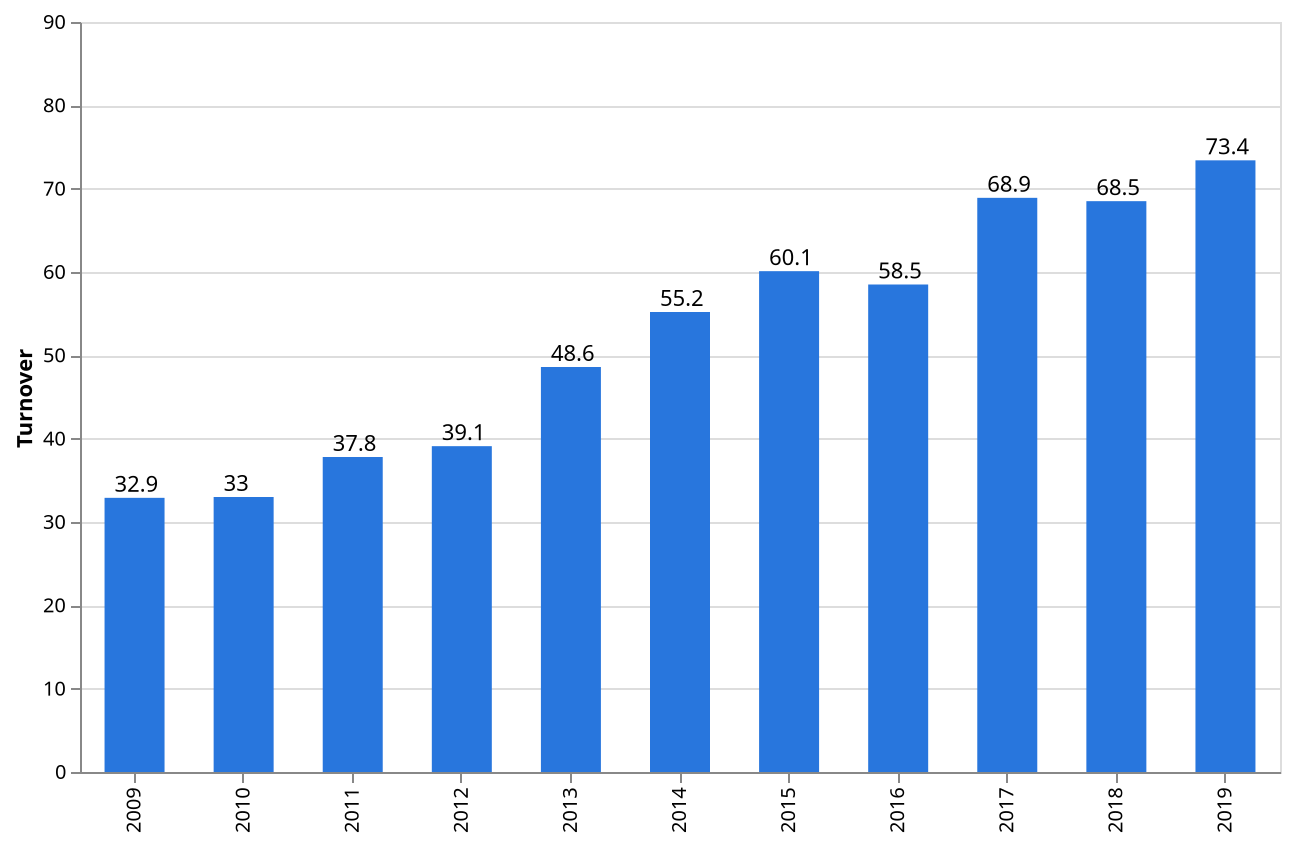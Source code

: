 {
  "$schema": "https://vega.github.io/schema/vega-lite/v4.json",
  "vconcat": [
    {
      "width": 600,
      "height": 375,
      "data": {
        "values": [
          { "Year": "2009", "Turnover": 32.9 },
          { "Year": "2010", "Turnover": 33 },
          { "Year": "2011", "Turnover": 37.8 },
          { "Year": "2012", "Turnover": 39.1 },
          { "Year": "2013", "Turnover": 48.6 },
          { "Year": "2014", "Turnover": 55.2 },
          { "Year": "2015", "Turnover": 60.1 },
          { "Year": "2016", "Turnover": 58.5 },
          { "Year": "2017", "Turnover": 68.9 },
          { "Year": "2018", "Turnover": 68.5 },
          { "Year": "2019", "Turnover": 73.4 }
        ]
      },
      "encoding": {
        "y": {
          "field": "Turnover",
          "type": "quantitative",
          "axis": {
            "grid": true,
            "tickCount": 10,
            "scale": { "domain": [0, 100] }
          },
          "scale": { "domain": [0, 90] }
        },
        "x": {
          "field": "Year",
          "type": "nominal",
          "axis": { "grid": false, "title": "" }
        }
      },
      "layer": [
        {
          "mark": { "type": "bar" },
          "encoding": {
            "color": {
              "condition": {
                "test": "datum.Year === '2017'",
                "value": "#2876dd"
              },
              "value": "#2876dd"
            },
            "opacity": {
              "condition": { "test": "datum.Year === '2017'", "value": 1 },
              "value": 1
            },
            "size": {
              "condition": { "test": "datum.Year === '2017'", "value": 30 },
              "value": 30
            }
          }
        },
        {
          "mark": {
            "type": "text",
            "align": "left",
            "baseline": "middle",
            "dx": -10,
            "dy": -6,
            "angle": 0,
            "fontSize": 11,
            "color": "black",
            "opacity": 1
          },
          "encoding": {
            "y": { "field": "Turnover", "type": "quantitative" },
            "x": { "field": "Year", "type": "nominal" },
            "text": { "field": "Turnover", "type": "quantitative" },
            "color": { "value": "#000000" }
          }
        }
      ]
    }
  ],
  "name": "1044"
}
